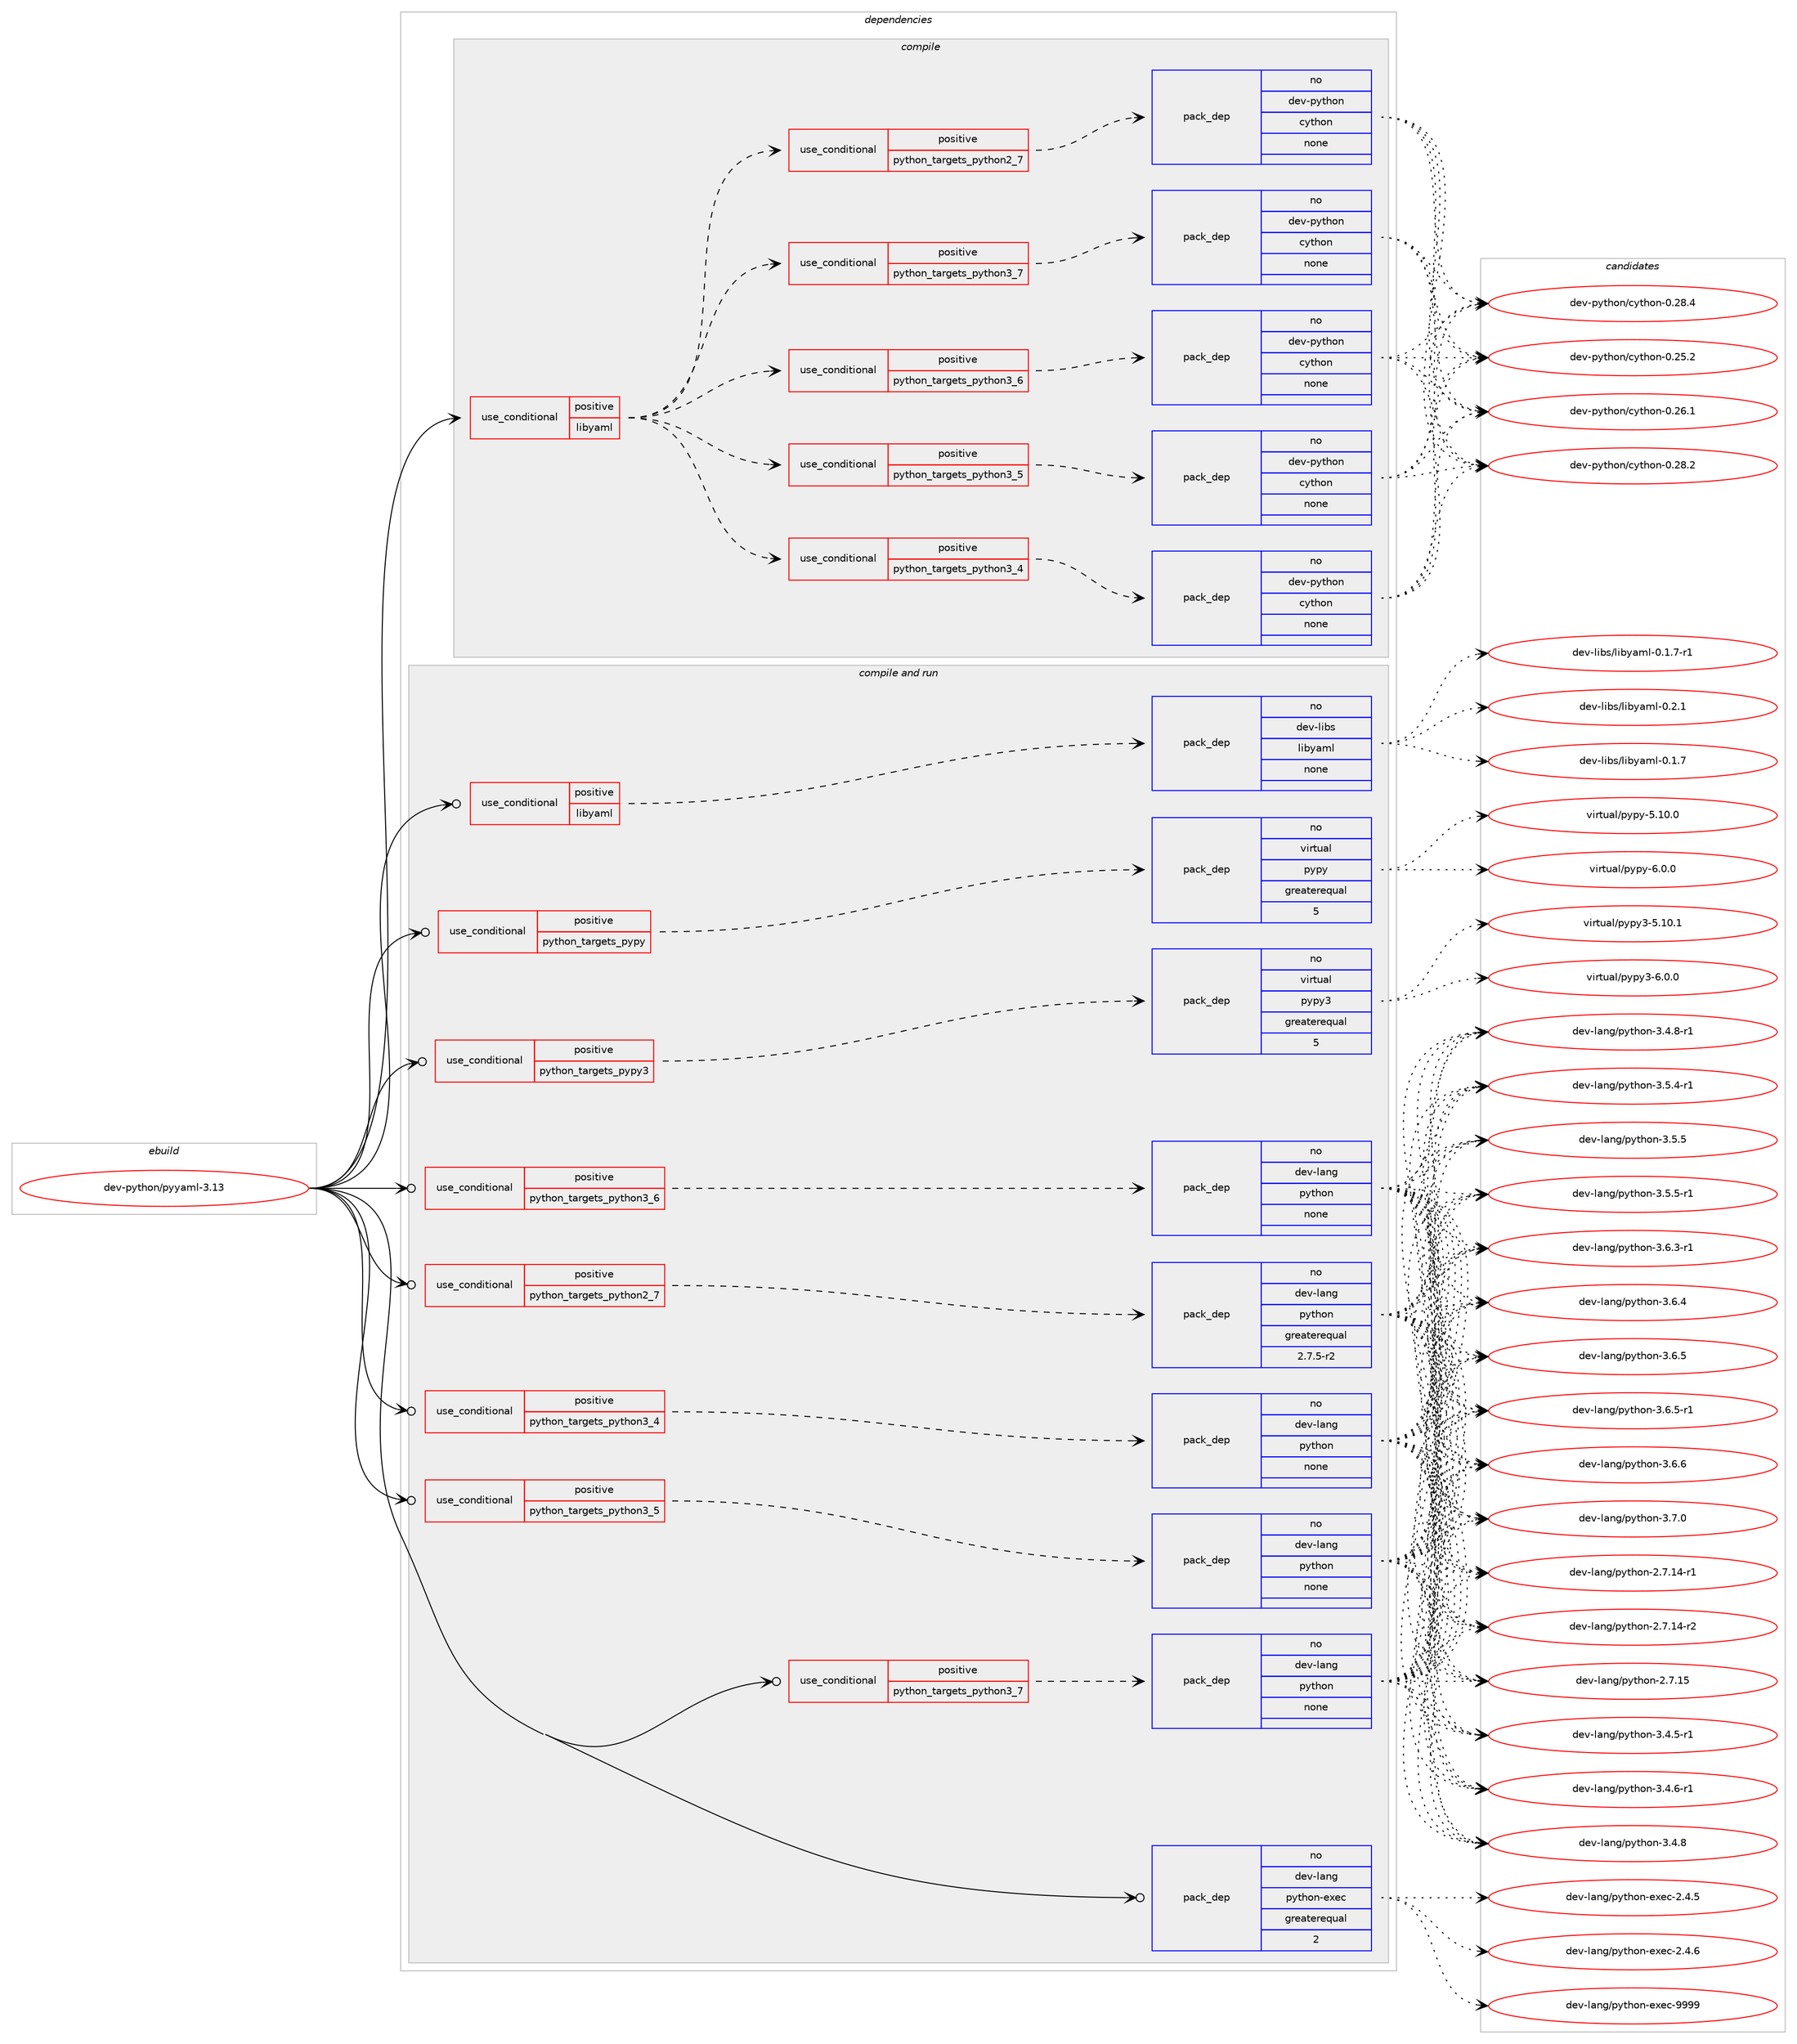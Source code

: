 digraph prolog {

# *************
# Graph options
# *************

newrank=true;
concentrate=true;
compound=true;
graph [rankdir=LR,fontname=Helvetica,fontsize=10,ranksep=1.5];#, ranksep=2.5, nodesep=0.2];
edge  [arrowhead=vee];
node  [fontname=Helvetica,fontsize=10];

# **********
# The ebuild
# **********

subgraph cluster_leftcol {
color=gray;
rank=same;
label=<<i>ebuild</i>>;
id [label="dev-python/pyyaml-3.13", color=red, width=4, href="../dev-python/pyyaml-3.13.svg"];
}

# ****************
# The dependencies
# ****************

subgraph cluster_midcol {
color=gray;
label=<<i>dependencies</i>>;
subgraph cluster_compile {
fillcolor="#eeeeee";
style=filled;
label=<<i>compile</i>>;
subgraph cond1953 {
dependency6965 [label=<<TABLE BORDER="0" CELLBORDER="1" CELLSPACING="0" CELLPADDING="4"><TR><TD ROWSPAN="3" CELLPADDING="10">use_conditional</TD></TR><TR><TD>positive</TD></TR><TR><TD>libyaml</TD></TR></TABLE>>, shape=none, color=red];
subgraph cond1954 {
dependency6966 [label=<<TABLE BORDER="0" CELLBORDER="1" CELLSPACING="0" CELLPADDING="4"><TR><TD ROWSPAN="3" CELLPADDING="10">use_conditional</TD></TR><TR><TD>positive</TD></TR><TR><TD>python_targets_python2_7</TD></TR></TABLE>>, shape=none, color=red];
subgraph pack4880 {
dependency6967 [label=<<TABLE BORDER="0" CELLBORDER="1" CELLSPACING="0" CELLPADDING="4" WIDTH="220"><TR><TD ROWSPAN="6" CELLPADDING="30">pack_dep</TD></TR><TR><TD WIDTH="110">no</TD></TR><TR><TD>dev-python</TD></TR><TR><TD>cython</TD></TR><TR><TD>none</TD></TR><TR><TD></TD></TR></TABLE>>, shape=none, color=blue];
}
dependency6966:e -> dependency6967:w [weight=20,style="dashed",arrowhead="vee"];
}
dependency6965:e -> dependency6966:w [weight=20,style="dashed",arrowhead="vee"];
subgraph cond1955 {
dependency6968 [label=<<TABLE BORDER="0" CELLBORDER="1" CELLSPACING="0" CELLPADDING="4"><TR><TD ROWSPAN="3" CELLPADDING="10">use_conditional</TD></TR><TR><TD>positive</TD></TR><TR><TD>python_targets_python3_4</TD></TR></TABLE>>, shape=none, color=red];
subgraph pack4881 {
dependency6969 [label=<<TABLE BORDER="0" CELLBORDER="1" CELLSPACING="0" CELLPADDING="4" WIDTH="220"><TR><TD ROWSPAN="6" CELLPADDING="30">pack_dep</TD></TR><TR><TD WIDTH="110">no</TD></TR><TR><TD>dev-python</TD></TR><TR><TD>cython</TD></TR><TR><TD>none</TD></TR><TR><TD></TD></TR></TABLE>>, shape=none, color=blue];
}
dependency6968:e -> dependency6969:w [weight=20,style="dashed",arrowhead="vee"];
}
dependency6965:e -> dependency6968:w [weight=20,style="dashed",arrowhead="vee"];
subgraph cond1956 {
dependency6970 [label=<<TABLE BORDER="0" CELLBORDER="1" CELLSPACING="0" CELLPADDING="4"><TR><TD ROWSPAN="3" CELLPADDING="10">use_conditional</TD></TR><TR><TD>positive</TD></TR><TR><TD>python_targets_python3_5</TD></TR></TABLE>>, shape=none, color=red];
subgraph pack4882 {
dependency6971 [label=<<TABLE BORDER="0" CELLBORDER="1" CELLSPACING="0" CELLPADDING="4" WIDTH="220"><TR><TD ROWSPAN="6" CELLPADDING="30">pack_dep</TD></TR><TR><TD WIDTH="110">no</TD></TR><TR><TD>dev-python</TD></TR><TR><TD>cython</TD></TR><TR><TD>none</TD></TR><TR><TD></TD></TR></TABLE>>, shape=none, color=blue];
}
dependency6970:e -> dependency6971:w [weight=20,style="dashed",arrowhead="vee"];
}
dependency6965:e -> dependency6970:w [weight=20,style="dashed",arrowhead="vee"];
subgraph cond1957 {
dependency6972 [label=<<TABLE BORDER="0" CELLBORDER="1" CELLSPACING="0" CELLPADDING="4"><TR><TD ROWSPAN="3" CELLPADDING="10">use_conditional</TD></TR><TR><TD>positive</TD></TR><TR><TD>python_targets_python3_6</TD></TR></TABLE>>, shape=none, color=red];
subgraph pack4883 {
dependency6973 [label=<<TABLE BORDER="0" CELLBORDER="1" CELLSPACING="0" CELLPADDING="4" WIDTH="220"><TR><TD ROWSPAN="6" CELLPADDING="30">pack_dep</TD></TR><TR><TD WIDTH="110">no</TD></TR><TR><TD>dev-python</TD></TR><TR><TD>cython</TD></TR><TR><TD>none</TD></TR><TR><TD></TD></TR></TABLE>>, shape=none, color=blue];
}
dependency6972:e -> dependency6973:w [weight=20,style="dashed",arrowhead="vee"];
}
dependency6965:e -> dependency6972:w [weight=20,style="dashed",arrowhead="vee"];
subgraph cond1958 {
dependency6974 [label=<<TABLE BORDER="0" CELLBORDER="1" CELLSPACING="0" CELLPADDING="4"><TR><TD ROWSPAN="3" CELLPADDING="10">use_conditional</TD></TR><TR><TD>positive</TD></TR><TR><TD>python_targets_python3_7</TD></TR></TABLE>>, shape=none, color=red];
subgraph pack4884 {
dependency6975 [label=<<TABLE BORDER="0" CELLBORDER="1" CELLSPACING="0" CELLPADDING="4" WIDTH="220"><TR><TD ROWSPAN="6" CELLPADDING="30">pack_dep</TD></TR><TR><TD WIDTH="110">no</TD></TR><TR><TD>dev-python</TD></TR><TR><TD>cython</TD></TR><TR><TD>none</TD></TR><TR><TD></TD></TR></TABLE>>, shape=none, color=blue];
}
dependency6974:e -> dependency6975:w [weight=20,style="dashed",arrowhead="vee"];
}
dependency6965:e -> dependency6974:w [weight=20,style="dashed",arrowhead="vee"];
}
id:e -> dependency6965:w [weight=20,style="solid",arrowhead="vee"];
}
subgraph cluster_compileandrun {
fillcolor="#eeeeee";
style=filled;
label=<<i>compile and run</i>>;
subgraph cond1959 {
dependency6976 [label=<<TABLE BORDER="0" CELLBORDER="1" CELLSPACING="0" CELLPADDING="4"><TR><TD ROWSPAN="3" CELLPADDING="10">use_conditional</TD></TR><TR><TD>positive</TD></TR><TR><TD>libyaml</TD></TR></TABLE>>, shape=none, color=red];
subgraph pack4885 {
dependency6977 [label=<<TABLE BORDER="0" CELLBORDER="1" CELLSPACING="0" CELLPADDING="4" WIDTH="220"><TR><TD ROWSPAN="6" CELLPADDING="30">pack_dep</TD></TR><TR><TD WIDTH="110">no</TD></TR><TR><TD>dev-libs</TD></TR><TR><TD>libyaml</TD></TR><TR><TD>none</TD></TR><TR><TD></TD></TR></TABLE>>, shape=none, color=blue];
}
dependency6976:e -> dependency6977:w [weight=20,style="dashed",arrowhead="vee"];
}
id:e -> dependency6976:w [weight=20,style="solid",arrowhead="odotvee"];
subgraph cond1960 {
dependency6978 [label=<<TABLE BORDER="0" CELLBORDER="1" CELLSPACING="0" CELLPADDING="4"><TR><TD ROWSPAN="3" CELLPADDING="10">use_conditional</TD></TR><TR><TD>positive</TD></TR><TR><TD>python_targets_pypy</TD></TR></TABLE>>, shape=none, color=red];
subgraph pack4886 {
dependency6979 [label=<<TABLE BORDER="0" CELLBORDER="1" CELLSPACING="0" CELLPADDING="4" WIDTH="220"><TR><TD ROWSPAN="6" CELLPADDING="30">pack_dep</TD></TR><TR><TD WIDTH="110">no</TD></TR><TR><TD>virtual</TD></TR><TR><TD>pypy</TD></TR><TR><TD>greaterequal</TD></TR><TR><TD>5</TD></TR></TABLE>>, shape=none, color=blue];
}
dependency6978:e -> dependency6979:w [weight=20,style="dashed",arrowhead="vee"];
}
id:e -> dependency6978:w [weight=20,style="solid",arrowhead="odotvee"];
subgraph cond1961 {
dependency6980 [label=<<TABLE BORDER="0" CELLBORDER="1" CELLSPACING="0" CELLPADDING="4"><TR><TD ROWSPAN="3" CELLPADDING="10">use_conditional</TD></TR><TR><TD>positive</TD></TR><TR><TD>python_targets_pypy3</TD></TR></TABLE>>, shape=none, color=red];
subgraph pack4887 {
dependency6981 [label=<<TABLE BORDER="0" CELLBORDER="1" CELLSPACING="0" CELLPADDING="4" WIDTH="220"><TR><TD ROWSPAN="6" CELLPADDING="30">pack_dep</TD></TR><TR><TD WIDTH="110">no</TD></TR><TR><TD>virtual</TD></TR><TR><TD>pypy3</TD></TR><TR><TD>greaterequal</TD></TR><TR><TD>5</TD></TR></TABLE>>, shape=none, color=blue];
}
dependency6980:e -> dependency6981:w [weight=20,style="dashed",arrowhead="vee"];
}
id:e -> dependency6980:w [weight=20,style="solid",arrowhead="odotvee"];
subgraph cond1962 {
dependency6982 [label=<<TABLE BORDER="0" CELLBORDER="1" CELLSPACING="0" CELLPADDING="4"><TR><TD ROWSPAN="3" CELLPADDING="10">use_conditional</TD></TR><TR><TD>positive</TD></TR><TR><TD>python_targets_python2_7</TD></TR></TABLE>>, shape=none, color=red];
subgraph pack4888 {
dependency6983 [label=<<TABLE BORDER="0" CELLBORDER="1" CELLSPACING="0" CELLPADDING="4" WIDTH="220"><TR><TD ROWSPAN="6" CELLPADDING="30">pack_dep</TD></TR><TR><TD WIDTH="110">no</TD></TR><TR><TD>dev-lang</TD></TR><TR><TD>python</TD></TR><TR><TD>greaterequal</TD></TR><TR><TD>2.7.5-r2</TD></TR></TABLE>>, shape=none, color=blue];
}
dependency6982:e -> dependency6983:w [weight=20,style="dashed",arrowhead="vee"];
}
id:e -> dependency6982:w [weight=20,style="solid",arrowhead="odotvee"];
subgraph cond1963 {
dependency6984 [label=<<TABLE BORDER="0" CELLBORDER="1" CELLSPACING="0" CELLPADDING="4"><TR><TD ROWSPAN="3" CELLPADDING="10">use_conditional</TD></TR><TR><TD>positive</TD></TR><TR><TD>python_targets_python3_4</TD></TR></TABLE>>, shape=none, color=red];
subgraph pack4889 {
dependency6985 [label=<<TABLE BORDER="0" CELLBORDER="1" CELLSPACING="0" CELLPADDING="4" WIDTH="220"><TR><TD ROWSPAN="6" CELLPADDING="30">pack_dep</TD></TR><TR><TD WIDTH="110">no</TD></TR><TR><TD>dev-lang</TD></TR><TR><TD>python</TD></TR><TR><TD>none</TD></TR><TR><TD></TD></TR></TABLE>>, shape=none, color=blue];
}
dependency6984:e -> dependency6985:w [weight=20,style="dashed",arrowhead="vee"];
}
id:e -> dependency6984:w [weight=20,style="solid",arrowhead="odotvee"];
subgraph cond1964 {
dependency6986 [label=<<TABLE BORDER="0" CELLBORDER="1" CELLSPACING="0" CELLPADDING="4"><TR><TD ROWSPAN="3" CELLPADDING="10">use_conditional</TD></TR><TR><TD>positive</TD></TR><TR><TD>python_targets_python3_5</TD></TR></TABLE>>, shape=none, color=red];
subgraph pack4890 {
dependency6987 [label=<<TABLE BORDER="0" CELLBORDER="1" CELLSPACING="0" CELLPADDING="4" WIDTH="220"><TR><TD ROWSPAN="6" CELLPADDING="30">pack_dep</TD></TR><TR><TD WIDTH="110">no</TD></TR><TR><TD>dev-lang</TD></TR><TR><TD>python</TD></TR><TR><TD>none</TD></TR><TR><TD></TD></TR></TABLE>>, shape=none, color=blue];
}
dependency6986:e -> dependency6987:w [weight=20,style="dashed",arrowhead="vee"];
}
id:e -> dependency6986:w [weight=20,style="solid",arrowhead="odotvee"];
subgraph cond1965 {
dependency6988 [label=<<TABLE BORDER="0" CELLBORDER="1" CELLSPACING="0" CELLPADDING="4"><TR><TD ROWSPAN="3" CELLPADDING="10">use_conditional</TD></TR><TR><TD>positive</TD></TR><TR><TD>python_targets_python3_6</TD></TR></TABLE>>, shape=none, color=red];
subgraph pack4891 {
dependency6989 [label=<<TABLE BORDER="0" CELLBORDER="1" CELLSPACING="0" CELLPADDING="4" WIDTH="220"><TR><TD ROWSPAN="6" CELLPADDING="30">pack_dep</TD></TR><TR><TD WIDTH="110">no</TD></TR><TR><TD>dev-lang</TD></TR><TR><TD>python</TD></TR><TR><TD>none</TD></TR><TR><TD></TD></TR></TABLE>>, shape=none, color=blue];
}
dependency6988:e -> dependency6989:w [weight=20,style="dashed",arrowhead="vee"];
}
id:e -> dependency6988:w [weight=20,style="solid",arrowhead="odotvee"];
subgraph cond1966 {
dependency6990 [label=<<TABLE BORDER="0" CELLBORDER="1" CELLSPACING="0" CELLPADDING="4"><TR><TD ROWSPAN="3" CELLPADDING="10">use_conditional</TD></TR><TR><TD>positive</TD></TR><TR><TD>python_targets_python3_7</TD></TR></TABLE>>, shape=none, color=red];
subgraph pack4892 {
dependency6991 [label=<<TABLE BORDER="0" CELLBORDER="1" CELLSPACING="0" CELLPADDING="4" WIDTH="220"><TR><TD ROWSPAN="6" CELLPADDING="30">pack_dep</TD></TR><TR><TD WIDTH="110">no</TD></TR><TR><TD>dev-lang</TD></TR><TR><TD>python</TD></TR><TR><TD>none</TD></TR><TR><TD></TD></TR></TABLE>>, shape=none, color=blue];
}
dependency6990:e -> dependency6991:w [weight=20,style="dashed",arrowhead="vee"];
}
id:e -> dependency6990:w [weight=20,style="solid",arrowhead="odotvee"];
subgraph pack4893 {
dependency6992 [label=<<TABLE BORDER="0" CELLBORDER="1" CELLSPACING="0" CELLPADDING="4" WIDTH="220"><TR><TD ROWSPAN="6" CELLPADDING="30">pack_dep</TD></TR><TR><TD WIDTH="110">no</TD></TR><TR><TD>dev-lang</TD></TR><TR><TD>python-exec</TD></TR><TR><TD>greaterequal</TD></TR><TR><TD>2</TD></TR></TABLE>>, shape=none, color=blue];
}
id:e -> dependency6992:w [weight=20,style="solid",arrowhead="odotvee"];
}
subgraph cluster_run {
fillcolor="#eeeeee";
style=filled;
label=<<i>run</i>>;
}
}

# **************
# The candidates
# **************

subgraph cluster_choices {
rank=same;
color=gray;
label=<<i>candidates</i>>;

subgraph choice4880 {
color=black;
nodesep=1;
choice10010111845112121116104111110479912111610411111045484650534650 [label="dev-python/cython-0.25.2", color=red, width=4,href="../dev-python/cython-0.25.2.svg"];
choice10010111845112121116104111110479912111610411111045484650544649 [label="dev-python/cython-0.26.1", color=red, width=4,href="../dev-python/cython-0.26.1.svg"];
choice10010111845112121116104111110479912111610411111045484650564650 [label="dev-python/cython-0.28.2", color=red, width=4,href="../dev-python/cython-0.28.2.svg"];
choice10010111845112121116104111110479912111610411111045484650564652 [label="dev-python/cython-0.28.4", color=red, width=4,href="../dev-python/cython-0.28.4.svg"];
dependency6967:e -> choice10010111845112121116104111110479912111610411111045484650534650:w [style=dotted,weight="100"];
dependency6967:e -> choice10010111845112121116104111110479912111610411111045484650544649:w [style=dotted,weight="100"];
dependency6967:e -> choice10010111845112121116104111110479912111610411111045484650564650:w [style=dotted,weight="100"];
dependency6967:e -> choice10010111845112121116104111110479912111610411111045484650564652:w [style=dotted,weight="100"];
}
subgraph choice4881 {
color=black;
nodesep=1;
choice10010111845112121116104111110479912111610411111045484650534650 [label="dev-python/cython-0.25.2", color=red, width=4,href="../dev-python/cython-0.25.2.svg"];
choice10010111845112121116104111110479912111610411111045484650544649 [label="dev-python/cython-0.26.1", color=red, width=4,href="../dev-python/cython-0.26.1.svg"];
choice10010111845112121116104111110479912111610411111045484650564650 [label="dev-python/cython-0.28.2", color=red, width=4,href="../dev-python/cython-0.28.2.svg"];
choice10010111845112121116104111110479912111610411111045484650564652 [label="dev-python/cython-0.28.4", color=red, width=4,href="../dev-python/cython-0.28.4.svg"];
dependency6969:e -> choice10010111845112121116104111110479912111610411111045484650534650:w [style=dotted,weight="100"];
dependency6969:e -> choice10010111845112121116104111110479912111610411111045484650544649:w [style=dotted,weight="100"];
dependency6969:e -> choice10010111845112121116104111110479912111610411111045484650564650:w [style=dotted,weight="100"];
dependency6969:e -> choice10010111845112121116104111110479912111610411111045484650564652:w [style=dotted,weight="100"];
}
subgraph choice4882 {
color=black;
nodesep=1;
choice10010111845112121116104111110479912111610411111045484650534650 [label="dev-python/cython-0.25.2", color=red, width=4,href="../dev-python/cython-0.25.2.svg"];
choice10010111845112121116104111110479912111610411111045484650544649 [label="dev-python/cython-0.26.1", color=red, width=4,href="../dev-python/cython-0.26.1.svg"];
choice10010111845112121116104111110479912111610411111045484650564650 [label="dev-python/cython-0.28.2", color=red, width=4,href="../dev-python/cython-0.28.2.svg"];
choice10010111845112121116104111110479912111610411111045484650564652 [label="dev-python/cython-0.28.4", color=red, width=4,href="../dev-python/cython-0.28.4.svg"];
dependency6971:e -> choice10010111845112121116104111110479912111610411111045484650534650:w [style=dotted,weight="100"];
dependency6971:e -> choice10010111845112121116104111110479912111610411111045484650544649:w [style=dotted,weight="100"];
dependency6971:e -> choice10010111845112121116104111110479912111610411111045484650564650:w [style=dotted,weight="100"];
dependency6971:e -> choice10010111845112121116104111110479912111610411111045484650564652:w [style=dotted,weight="100"];
}
subgraph choice4883 {
color=black;
nodesep=1;
choice10010111845112121116104111110479912111610411111045484650534650 [label="dev-python/cython-0.25.2", color=red, width=4,href="../dev-python/cython-0.25.2.svg"];
choice10010111845112121116104111110479912111610411111045484650544649 [label="dev-python/cython-0.26.1", color=red, width=4,href="../dev-python/cython-0.26.1.svg"];
choice10010111845112121116104111110479912111610411111045484650564650 [label="dev-python/cython-0.28.2", color=red, width=4,href="../dev-python/cython-0.28.2.svg"];
choice10010111845112121116104111110479912111610411111045484650564652 [label="dev-python/cython-0.28.4", color=red, width=4,href="../dev-python/cython-0.28.4.svg"];
dependency6973:e -> choice10010111845112121116104111110479912111610411111045484650534650:w [style=dotted,weight="100"];
dependency6973:e -> choice10010111845112121116104111110479912111610411111045484650544649:w [style=dotted,weight="100"];
dependency6973:e -> choice10010111845112121116104111110479912111610411111045484650564650:w [style=dotted,weight="100"];
dependency6973:e -> choice10010111845112121116104111110479912111610411111045484650564652:w [style=dotted,weight="100"];
}
subgraph choice4884 {
color=black;
nodesep=1;
choice10010111845112121116104111110479912111610411111045484650534650 [label="dev-python/cython-0.25.2", color=red, width=4,href="../dev-python/cython-0.25.2.svg"];
choice10010111845112121116104111110479912111610411111045484650544649 [label="dev-python/cython-0.26.1", color=red, width=4,href="../dev-python/cython-0.26.1.svg"];
choice10010111845112121116104111110479912111610411111045484650564650 [label="dev-python/cython-0.28.2", color=red, width=4,href="../dev-python/cython-0.28.2.svg"];
choice10010111845112121116104111110479912111610411111045484650564652 [label="dev-python/cython-0.28.4", color=red, width=4,href="../dev-python/cython-0.28.4.svg"];
dependency6975:e -> choice10010111845112121116104111110479912111610411111045484650534650:w [style=dotted,weight="100"];
dependency6975:e -> choice10010111845112121116104111110479912111610411111045484650544649:w [style=dotted,weight="100"];
dependency6975:e -> choice10010111845112121116104111110479912111610411111045484650564650:w [style=dotted,weight="100"];
dependency6975:e -> choice10010111845112121116104111110479912111610411111045484650564652:w [style=dotted,weight="100"];
}
subgraph choice4885 {
color=black;
nodesep=1;
choice1001011184510810598115471081059812197109108454846494655 [label="dev-libs/libyaml-0.1.7", color=red, width=4,href="../dev-libs/libyaml-0.1.7.svg"];
choice10010111845108105981154710810598121971091084548464946554511449 [label="dev-libs/libyaml-0.1.7-r1", color=red, width=4,href="../dev-libs/libyaml-0.1.7-r1.svg"];
choice1001011184510810598115471081059812197109108454846504649 [label="dev-libs/libyaml-0.2.1", color=red, width=4,href="../dev-libs/libyaml-0.2.1.svg"];
dependency6977:e -> choice1001011184510810598115471081059812197109108454846494655:w [style=dotted,weight="100"];
dependency6977:e -> choice10010111845108105981154710810598121971091084548464946554511449:w [style=dotted,weight="100"];
dependency6977:e -> choice1001011184510810598115471081059812197109108454846504649:w [style=dotted,weight="100"];
}
subgraph choice4886 {
color=black;
nodesep=1;
choice118105114116117971084711212111212145534649484648 [label="virtual/pypy-5.10.0", color=red, width=4,href="../virtual/pypy-5.10.0.svg"];
choice1181051141161179710847112121112121455446484648 [label="virtual/pypy-6.0.0", color=red, width=4,href="../virtual/pypy-6.0.0.svg"];
dependency6979:e -> choice118105114116117971084711212111212145534649484648:w [style=dotted,weight="100"];
dependency6979:e -> choice1181051141161179710847112121112121455446484648:w [style=dotted,weight="100"];
}
subgraph choice4887 {
color=black;
nodesep=1;
choice11810511411611797108471121211121215145534649484649 [label="virtual/pypy3-5.10.1", color=red, width=4,href="../virtual/pypy3-5.10.1.svg"];
choice118105114116117971084711212111212151455446484648 [label="virtual/pypy3-6.0.0", color=red, width=4,href="../virtual/pypy3-6.0.0.svg"];
dependency6981:e -> choice11810511411611797108471121211121215145534649484649:w [style=dotted,weight="100"];
dependency6981:e -> choice118105114116117971084711212111212151455446484648:w [style=dotted,weight="100"];
}
subgraph choice4888 {
color=black;
nodesep=1;
choice100101118451089711010347112121116104111110455046554649524511449 [label="dev-lang/python-2.7.14-r1", color=red, width=4,href="../dev-lang/python-2.7.14-r1.svg"];
choice100101118451089711010347112121116104111110455046554649524511450 [label="dev-lang/python-2.7.14-r2", color=red, width=4,href="../dev-lang/python-2.7.14-r2.svg"];
choice10010111845108971101034711212111610411111045504655464953 [label="dev-lang/python-2.7.15", color=red, width=4,href="../dev-lang/python-2.7.15.svg"];
choice1001011184510897110103471121211161041111104551465246534511449 [label="dev-lang/python-3.4.5-r1", color=red, width=4,href="../dev-lang/python-3.4.5-r1.svg"];
choice1001011184510897110103471121211161041111104551465246544511449 [label="dev-lang/python-3.4.6-r1", color=red, width=4,href="../dev-lang/python-3.4.6-r1.svg"];
choice100101118451089711010347112121116104111110455146524656 [label="dev-lang/python-3.4.8", color=red, width=4,href="../dev-lang/python-3.4.8.svg"];
choice1001011184510897110103471121211161041111104551465246564511449 [label="dev-lang/python-3.4.8-r1", color=red, width=4,href="../dev-lang/python-3.4.8-r1.svg"];
choice1001011184510897110103471121211161041111104551465346524511449 [label="dev-lang/python-3.5.4-r1", color=red, width=4,href="../dev-lang/python-3.5.4-r1.svg"];
choice100101118451089711010347112121116104111110455146534653 [label="dev-lang/python-3.5.5", color=red, width=4,href="../dev-lang/python-3.5.5.svg"];
choice1001011184510897110103471121211161041111104551465346534511449 [label="dev-lang/python-3.5.5-r1", color=red, width=4,href="../dev-lang/python-3.5.5-r1.svg"];
choice1001011184510897110103471121211161041111104551465446514511449 [label="dev-lang/python-3.6.3-r1", color=red, width=4,href="../dev-lang/python-3.6.3-r1.svg"];
choice100101118451089711010347112121116104111110455146544652 [label="dev-lang/python-3.6.4", color=red, width=4,href="../dev-lang/python-3.6.4.svg"];
choice100101118451089711010347112121116104111110455146544653 [label="dev-lang/python-3.6.5", color=red, width=4,href="../dev-lang/python-3.6.5.svg"];
choice1001011184510897110103471121211161041111104551465446534511449 [label="dev-lang/python-3.6.5-r1", color=red, width=4,href="../dev-lang/python-3.6.5-r1.svg"];
choice100101118451089711010347112121116104111110455146544654 [label="dev-lang/python-3.6.6", color=red, width=4,href="../dev-lang/python-3.6.6.svg"];
choice100101118451089711010347112121116104111110455146554648 [label="dev-lang/python-3.7.0", color=red, width=4,href="../dev-lang/python-3.7.0.svg"];
dependency6983:e -> choice100101118451089711010347112121116104111110455046554649524511449:w [style=dotted,weight="100"];
dependency6983:e -> choice100101118451089711010347112121116104111110455046554649524511450:w [style=dotted,weight="100"];
dependency6983:e -> choice10010111845108971101034711212111610411111045504655464953:w [style=dotted,weight="100"];
dependency6983:e -> choice1001011184510897110103471121211161041111104551465246534511449:w [style=dotted,weight="100"];
dependency6983:e -> choice1001011184510897110103471121211161041111104551465246544511449:w [style=dotted,weight="100"];
dependency6983:e -> choice100101118451089711010347112121116104111110455146524656:w [style=dotted,weight="100"];
dependency6983:e -> choice1001011184510897110103471121211161041111104551465246564511449:w [style=dotted,weight="100"];
dependency6983:e -> choice1001011184510897110103471121211161041111104551465346524511449:w [style=dotted,weight="100"];
dependency6983:e -> choice100101118451089711010347112121116104111110455146534653:w [style=dotted,weight="100"];
dependency6983:e -> choice1001011184510897110103471121211161041111104551465346534511449:w [style=dotted,weight="100"];
dependency6983:e -> choice1001011184510897110103471121211161041111104551465446514511449:w [style=dotted,weight="100"];
dependency6983:e -> choice100101118451089711010347112121116104111110455146544652:w [style=dotted,weight="100"];
dependency6983:e -> choice100101118451089711010347112121116104111110455146544653:w [style=dotted,weight="100"];
dependency6983:e -> choice1001011184510897110103471121211161041111104551465446534511449:w [style=dotted,weight="100"];
dependency6983:e -> choice100101118451089711010347112121116104111110455146544654:w [style=dotted,weight="100"];
dependency6983:e -> choice100101118451089711010347112121116104111110455146554648:w [style=dotted,weight="100"];
}
subgraph choice4889 {
color=black;
nodesep=1;
choice100101118451089711010347112121116104111110455046554649524511449 [label="dev-lang/python-2.7.14-r1", color=red, width=4,href="../dev-lang/python-2.7.14-r1.svg"];
choice100101118451089711010347112121116104111110455046554649524511450 [label="dev-lang/python-2.7.14-r2", color=red, width=4,href="../dev-lang/python-2.7.14-r2.svg"];
choice10010111845108971101034711212111610411111045504655464953 [label="dev-lang/python-2.7.15", color=red, width=4,href="../dev-lang/python-2.7.15.svg"];
choice1001011184510897110103471121211161041111104551465246534511449 [label="dev-lang/python-3.4.5-r1", color=red, width=4,href="../dev-lang/python-3.4.5-r1.svg"];
choice1001011184510897110103471121211161041111104551465246544511449 [label="dev-lang/python-3.4.6-r1", color=red, width=4,href="../dev-lang/python-3.4.6-r1.svg"];
choice100101118451089711010347112121116104111110455146524656 [label="dev-lang/python-3.4.8", color=red, width=4,href="../dev-lang/python-3.4.8.svg"];
choice1001011184510897110103471121211161041111104551465246564511449 [label="dev-lang/python-3.4.8-r1", color=red, width=4,href="../dev-lang/python-3.4.8-r1.svg"];
choice1001011184510897110103471121211161041111104551465346524511449 [label="dev-lang/python-3.5.4-r1", color=red, width=4,href="../dev-lang/python-3.5.4-r1.svg"];
choice100101118451089711010347112121116104111110455146534653 [label="dev-lang/python-3.5.5", color=red, width=4,href="../dev-lang/python-3.5.5.svg"];
choice1001011184510897110103471121211161041111104551465346534511449 [label="dev-lang/python-3.5.5-r1", color=red, width=4,href="../dev-lang/python-3.5.5-r1.svg"];
choice1001011184510897110103471121211161041111104551465446514511449 [label="dev-lang/python-3.6.3-r1", color=red, width=4,href="../dev-lang/python-3.6.3-r1.svg"];
choice100101118451089711010347112121116104111110455146544652 [label="dev-lang/python-3.6.4", color=red, width=4,href="../dev-lang/python-3.6.4.svg"];
choice100101118451089711010347112121116104111110455146544653 [label="dev-lang/python-3.6.5", color=red, width=4,href="../dev-lang/python-3.6.5.svg"];
choice1001011184510897110103471121211161041111104551465446534511449 [label="dev-lang/python-3.6.5-r1", color=red, width=4,href="../dev-lang/python-3.6.5-r1.svg"];
choice100101118451089711010347112121116104111110455146544654 [label="dev-lang/python-3.6.6", color=red, width=4,href="../dev-lang/python-3.6.6.svg"];
choice100101118451089711010347112121116104111110455146554648 [label="dev-lang/python-3.7.0", color=red, width=4,href="../dev-lang/python-3.7.0.svg"];
dependency6985:e -> choice100101118451089711010347112121116104111110455046554649524511449:w [style=dotted,weight="100"];
dependency6985:e -> choice100101118451089711010347112121116104111110455046554649524511450:w [style=dotted,weight="100"];
dependency6985:e -> choice10010111845108971101034711212111610411111045504655464953:w [style=dotted,weight="100"];
dependency6985:e -> choice1001011184510897110103471121211161041111104551465246534511449:w [style=dotted,weight="100"];
dependency6985:e -> choice1001011184510897110103471121211161041111104551465246544511449:w [style=dotted,weight="100"];
dependency6985:e -> choice100101118451089711010347112121116104111110455146524656:w [style=dotted,weight="100"];
dependency6985:e -> choice1001011184510897110103471121211161041111104551465246564511449:w [style=dotted,weight="100"];
dependency6985:e -> choice1001011184510897110103471121211161041111104551465346524511449:w [style=dotted,weight="100"];
dependency6985:e -> choice100101118451089711010347112121116104111110455146534653:w [style=dotted,weight="100"];
dependency6985:e -> choice1001011184510897110103471121211161041111104551465346534511449:w [style=dotted,weight="100"];
dependency6985:e -> choice1001011184510897110103471121211161041111104551465446514511449:w [style=dotted,weight="100"];
dependency6985:e -> choice100101118451089711010347112121116104111110455146544652:w [style=dotted,weight="100"];
dependency6985:e -> choice100101118451089711010347112121116104111110455146544653:w [style=dotted,weight="100"];
dependency6985:e -> choice1001011184510897110103471121211161041111104551465446534511449:w [style=dotted,weight="100"];
dependency6985:e -> choice100101118451089711010347112121116104111110455146544654:w [style=dotted,weight="100"];
dependency6985:e -> choice100101118451089711010347112121116104111110455146554648:w [style=dotted,weight="100"];
}
subgraph choice4890 {
color=black;
nodesep=1;
choice100101118451089711010347112121116104111110455046554649524511449 [label="dev-lang/python-2.7.14-r1", color=red, width=4,href="../dev-lang/python-2.7.14-r1.svg"];
choice100101118451089711010347112121116104111110455046554649524511450 [label="dev-lang/python-2.7.14-r2", color=red, width=4,href="../dev-lang/python-2.7.14-r2.svg"];
choice10010111845108971101034711212111610411111045504655464953 [label="dev-lang/python-2.7.15", color=red, width=4,href="../dev-lang/python-2.7.15.svg"];
choice1001011184510897110103471121211161041111104551465246534511449 [label="dev-lang/python-3.4.5-r1", color=red, width=4,href="../dev-lang/python-3.4.5-r1.svg"];
choice1001011184510897110103471121211161041111104551465246544511449 [label="dev-lang/python-3.4.6-r1", color=red, width=4,href="../dev-lang/python-3.4.6-r1.svg"];
choice100101118451089711010347112121116104111110455146524656 [label="dev-lang/python-3.4.8", color=red, width=4,href="../dev-lang/python-3.4.8.svg"];
choice1001011184510897110103471121211161041111104551465246564511449 [label="dev-lang/python-3.4.8-r1", color=red, width=4,href="../dev-lang/python-3.4.8-r1.svg"];
choice1001011184510897110103471121211161041111104551465346524511449 [label="dev-lang/python-3.5.4-r1", color=red, width=4,href="../dev-lang/python-3.5.4-r1.svg"];
choice100101118451089711010347112121116104111110455146534653 [label="dev-lang/python-3.5.5", color=red, width=4,href="../dev-lang/python-3.5.5.svg"];
choice1001011184510897110103471121211161041111104551465346534511449 [label="dev-lang/python-3.5.5-r1", color=red, width=4,href="../dev-lang/python-3.5.5-r1.svg"];
choice1001011184510897110103471121211161041111104551465446514511449 [label="dev-lang/python-3.6.3-r1", color=red, width=4,href="../dev-lang/python-3.6.3-r1.svg"];
choice100101118451089711010347112121116104111110455146544652 [label="dev-lang/python-3.6.4", color=red, width=4,href="../dev-lang/python-3.6.4.svg"];
choice100101118451089711010347112121116104111110455146544653 [label="dev-lang/python-3.6.5", color=red, width=4,href="../dev-lang/python-3.6.5.svg"];
choice1001011184510897110103471121211161041111104551465446534511449 [label="dev-lang/python-3.6.5-r1", color=red, width=4,href="../dev-lang/python-3.6.5-r1.svg"];
choice100101118451089711010347112121116104111110455146544654 [label="dev-lang/python-3.6.6", color=red, width=4,href="../dev-lang/python-3.6.6.svg"];
choice100101118451089711010347112121116104111110455146554648 [label="dev-lang/python-3.7.0", color=red, width=4,href="../dev-lang/python-3.7.0.svg"];
dependency6987:e -> choice100101118451089711010347112121116104111110455046554649524511449:w [style=dotted,weight="100"];
dependency6987:e -> choice100101118451089711010347112121116104111110455046554649524511450:w [style=dotted,weight="100"];
dependency6987:e -> choice10010111845108971101034711212111610411111045504655464953:w [style=dotted,weight="100"];
dependency6987:e -> choice1001011184510897110103471121211161041111104551465246534511449:w [style=dotted,weight="100"];
dependency6987:e -> choice1001011184510897110103471121211161041111104551465246544511449:w [style=dotted,weight="100"];
dependency6987:e -> choice100101118451089711010347112121116104111110455146524656:w [style=dotted,weight="100"];
dependency6987:e -> choice1001011184510897110103471121211161041111104551465246564511449:w [style=dotted,weight="100"];
dependency6987:e -> choice1001011184510897110103471121211161041111104551465346524511449:w [style=dotted,weight="100"];
dependency6987:e -> choice100101118451089711010347112121116104111110455146534653:w [style=dotted,weight="100"];
dependency6987:e -> choice1001011184510897110103471121211161041111104551465346534511449:w [style=dotted,weight="100"];
dependency6987:e -> choice1001011184510897110103471121211161041111104551465446514511449:w [style=dotted,weight="100"];
dependency6987:e -> choice100101118451089711010347112121116104111110455146544652:w [style=dotted,weight="100"];
dependency6987:e -> choice100101118451089711010347112121116104111110455146544653:w [style=dotted,weight="100"];
dependency6987:e -> choice1001011184510897110103471121211161041111104551465446534511449:w [style=dotted,weight="100"];
dependency6987:e -> choice100101118451089711010347112121116104111110455146544654:w [style=dotted,weight="100"];
dependency6987:e -> choice100101118451089711010347112121116104111110455146554648:w [style=dotted,weight="100"];
}
subgraph choice4891 {
color=black;
nodesep=1;
choice100101118451089711010347112121116104111110455046554649524511449 [label="dev-lang/python-2.7.14-r1", color=red, width=4,href="../dev-lang/python-2.7.14-r1.svg"];
choice100101118451089711010347112121116104111110455046554649524511450 [label="dev-lang/python-2.7.14-r2", color=red, width=4,href="../dev-lang/python-2.7.14-r2.svg"];
choice10010111845108971101034711212111610411111045504655464953 [label="dev-lang/python-2.7.15", color=red, width=4,href="../dev-lang/python-2.7.15.svg"];
choice1001011184510897110103471121211161041111104551465246534511449 [label="dev-lang/python-3.4.5-r1", color=red, width=4,href="../dev-lang/python-3.4.5-r1.svg"];
choice1001011184510897110103471121211161041111104551465246544511449 [label="dev-lang/python-3.4.6-r1", color=red, width=4,href="../dev-lang/python-3.4.6-r1.svg"];
choice100101118451089711010347112121116104111110455146524656 [label="dev-lang/python-3.4.8", color=red, width=4,href="../dev-lang/python-3.4.8.svg"];
choice1001011184510897110103471121211161041111104551465246564511449 [label="dev-lang/python-3.4.8-r1", color=red, width=4,href="../dev-lang/python-3.4.8-r1.svg"];
choice1001011184510897110103471121211161041111104551465346524511449 [label="dev-lang/python-3.5.4-r1", color=red, width=4,href="../dev-lang/python-3.5.4-r1.svg"];
choice100101118451089711010347112121116104111110455146534653 [label="dev-lang/python-3.5.5", color=red, width=4,href="../dev-lang/python-3.5.5.svg"];
choice1001011184510897110103471121211161041111104551465346534511449 [label="dev-lang/python-3.5.5-r1", color=red, width=4,href="../dev-lang/python-3.5.5-r1.svg"];
choice1001011184510897110103471121211161041111104551465446514511449 [label="dev-lang/python-3.6.3-r1", color=red, width=4,href="../dev-lang/python-3.6.3-r1.svg"];
choice100101118451089711010347112121116104111110455146544652 [label="dev-lang/python-3.6.4", color=red, width=4,href="../dev-lang/python-3.6.4.svg"];
choice100101118451089711010347112121116104111110455146544653 [label="dev-lang/python-3.6.5", color=red, width=4,href="../dev-lang/python-3.6.5.svg"];
choice1001011184510897110103471121211161041111104551465446534511449 [label="dev-lang/python-3.6.5-r1", color=red, width=4,href="../dev-lang/python-3.6.5-r1.svg"];
choice100101118451089711010347112121116104111110455146544654 [label="dev-lang/python-3.6.6", color=red, width=4,href="../dev-lang/python-3.6.6.svg"];
choice100101118451089711010347112121116104111110455146554648 [label="dev-lang/python-3.7.0", color=red, width=4,href="../dev-lang/python-3.7.0.svg"];
dependency6989:e -> choice100101118451089711010347112121116104111110455046554649524511449:w [style=dotted,weight="100"];
dependency6989:e -> choice100101118451089711010347112121116104111110455046554649524511450:w [style=dotted,weight="100"];
dependency6989:e -> choice10010111845108971101034711212111610411111045504655464953:w [style=dotted,weight="100"];
dependency6989:e -> choice1001011184510897110103471121211161041111104551465246534511449:w [style=dotted,weight="100"];
dependency6989:e -> choice1001011184510897110103471121211161041111104551465246544511449:w [style=dotted,weight="100"];
dependency6989:e -> choice100101118451089711010347112121116104111110455146524656:w [style=dotted,weight="100"];
dependency6989:e -> choice1001011184510897110103471121211161041111104551465246564511449:w [style=dotted,weight="100"];
dependency6989:e -> choice1001011184510897110103471121211161041111104551465346524511449:w [style=dotted,weight="100"];
dependency6989:e -> choice100101118451089711010347112121116104111110455146534653:w [style=dotted,weight="100"];
dependency6989:e -> choice1001011184510897110103471121211161041111104551465346534511449:w [style=dotted,weight="100"];
dependency6989:e -> choice1001011184510897110103471121211161041111104551465446514511449:w [style=dotted,weight="100"];
dependency6989:e -> choice100101118451089711010347112121116104111110455146544652:w [style=dotted,weight="100"];
dependency6989:e -> choice100101118451089711010347112121116104111110455146544653:w [style=dotted,weight="100"];
dependency6989:e -> choice1001011184510897110103471121211161041111104551465446534511449:w [style=dotted,weight="100"];
dependency6989:e -> choice100101118451089711010347112121116104111110455146544654:w [style=dotted,weight="100"];
dependency6989:e -> choice100101118451089711010347112121116104111110455146554648:w [style=dotted,weight="100"];
}
subgraph choice4892 {
color=black;
nodesep=1;
choice100101118451089711010347112121116104111110455046554649524511449 [label="dev-lang/python-2.7.14-r1", color=red, width=4,href="../dev-lang/python-2.7.14-r1.svg"];
choice100101118451089711010347112121116104111110455046554649524511450 [label="dev-lang/python-2.7.14-r2", color=red, width=4,href="../dev-lang/python-2.7.14-r2.svg"];
choice10010111845108971101034711212111610411111045504655464953 [label="dev-lang/python-2.7.15", color=red, width=4,href="../dev-lang/python-2.7.15.svg"];
choice1001011184510897110103471121211161041111104551465246534511449 [label="dev-lang/python-3.4.5-r1", color=red, width=4,href="../dev-lang/python-3.4.5-r1.svg"];
choice1001011184510897110103471121211161041111104551465246544511449 [label="dev-lang/python-3.4.6-r1", color=red, width=4,href="../dev-lang/python-3.4.6-r1.svg"];
choice100101118451089711010347112121116104111110455146524656 [label="dev-lang/python-3.4.8", color=red, width=4,href="../dev-lang/python-3.4.8.svg"];
choice1001011184510897110103471121211161041111104551465246564511449 [label="dev-lang/python-3.4.8-r1", color=red, width=4,href="../dev-lang/python-3.4.8-r1.svg"];
choice1001011184510897110103471121211161041111104551465346524511449 [label="dev-lang/python-3.5.4-r1", color=red, width=4,href="../dev-lang/python-3.5.4-r1.svg"];
choice100101118451089711010347112121116104111110455146534653 [label="dev-lang/python-3.5.5", color=red, width=4,href="../dev-lang/python-3.5.5.svg"];
choice1001011184510897110103471121211161041111104551465346534511449 [label="dev-lang/python-3.5.5-r1", color=red, width=4,href="../dev-lang/python-3.5.5-r1.svg"];
choice1001011184510897110103471121211161041111104551465446514511449 [label="dev-lang/python-3.6.3-r1", color=red, width=4,href="../dev-lang/python-3.6.3-r1.svg"];
choice100101118451089711010347112121116104111110455146544652 [label="dev-lang/python-3.6.4", color=red, width=4,href="../dev-lang/python-3.6.4.svg"];
choice100101118451089711010347112121116104111110455146544653 [label="dev-lang/python-3.6.5", color=red, width=4,href="../dev-lang/python-3.6.5.svg"];
choice1001011184510897110103471121211161041111104551465446534511449 [label="dev-lang/python-3.6.5-r1", color=red, width=4,href="../dev-lang/python-3.6.5-r1.svg"];
choice100101118451089711010347112121116104111110455146544654 [label="dev-lang/python-3.6.6", color=red, width=4,href="../dev-lang/python-3.6.6.svg"];
choice100101118451089711010347112121116104111110455146554648 [label="dev-lang/python-3.7.0", color=red, width=4,href="../dev-lang/python-3.7.0.svg"];
dependency6991:e -> choice100101118451089711010347112121116104111110455046554649524511449:w [style=dotted,weight="100"];
dependency6991:e -> choice100101118451089711010347112121116104111110455046554649524511450:w [style=dotted,weight="100"];
dependency6991:e -> choice10010111845108971101034711212111610411111045504655464953:w [style=dotted,weight="100"];
dependency6991:e -> choice1001011184510897110103471121211161041111104551465246534511449:w [style=dotted,weight="100"];
dependency6991:e -> choice1001011184510897110103471121211161041111104551465246544511449:w [style=dotted,weight="100"];
dependency6991:e -> choice100101118451089711010347112121116104111110455146524656:w [style=dotted,weight="100"];
dependency6991:e -> choice1001011184510897110103471121211161041111104551465246564511449:w [style=dotted,weight="100"];
dependency6991:e -> choice1001011184510897110103471121211161041111104551465346524511449:w [style=dotted,weight="100"];
dependency6991:e -> choice100101118451089711010347112121116104111110455146534653:w [style=dotted,weight="100"];
dependency6991:e -> choice1001011184510897110103471121211161041111104551465346534511449:w [style=dotted,weight="100"];
dependency6991:e -> choice1001011184510897110103471121211161041111104551465446514511449:w [style=dotted,weight="100"];
dependency6991:e -> choice100101118451089711010347112121116104111110455146544652:w [style=dotted,weight="100"];
dependency6991:e -> choice100101118451089711010347112121116104111110455146544653:w [style=dotted,weight="100"];
dependency6991:e -> choice1001011184510897110103471121211161041111104551465446534511449:w [style=dotted,weight="100"];
dependency6991:e -> choice100101118451089711010347112121116104111110455146544654:w [style=dotted,weight="100"];
dependency6991:e -> choice100101118451089711010347112121116104111110455146554648:w [style=dotted,weight="100"];
}
subgraph choice4893 {
color=black;
nodesep=1;
choice1001011184510897110103471121211161041111104510112010199455046524653 [label="dev-lang/python-exec-2.4.5", color=red, width=4,href="../dev-lang/python-exec-2.4.5.svg"];
choice1001011184510897110103471121211161041111104510112010199455046524654 [label="dev-lang/python-exec-2.4.6", color=red, width=4,href="../dev-lang/python-exec-2.4.6.svg"];
choice10010111845108971101034711212111610411111045101120101994557575757 [label="dev-lang/python-exec-9999", color=red, width=4,href="../dev-lang/python-exec-9999.svg"];
dependency6992:e -> choice1001011184510897110103471121211161041111104510112010199455046524653:w [style=dotted,weight="100"];
dependency6992:e -> choice1001011184510897110103471121211161041111104510112010199455046524654:w [style=dotted,weight="100"];
dependency6992:e -> choice10010111845108971101034711212111610411111045101120101994557575757:w [style=dotted,weight="100"];
}
}

}
